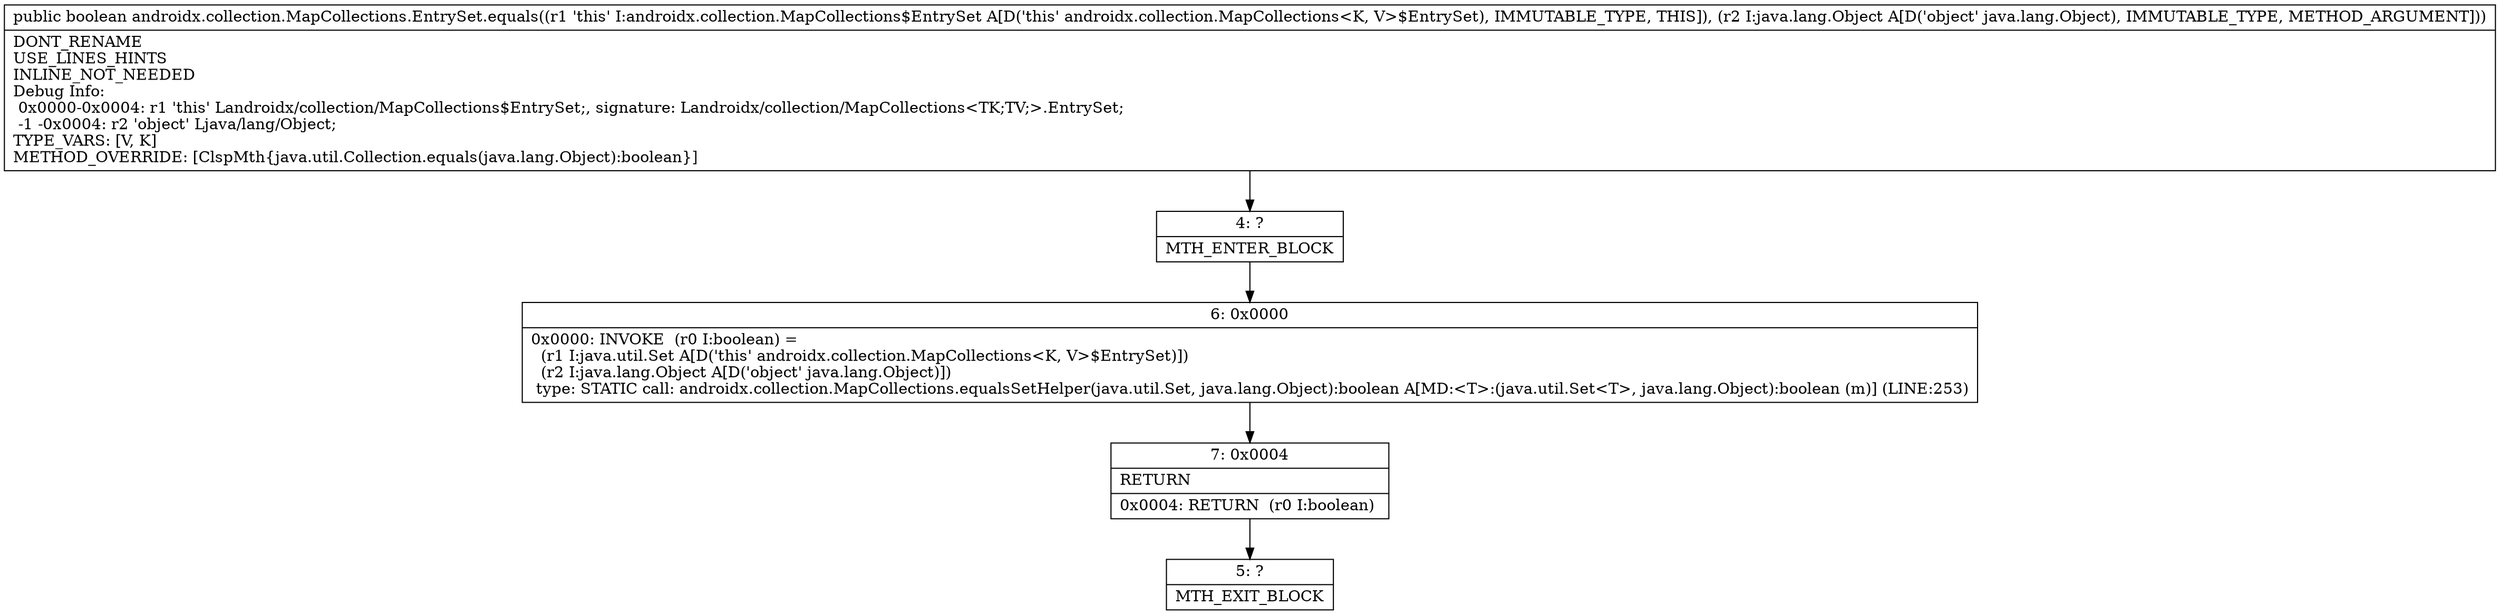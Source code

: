 digraph "CFG forandroidx.collection.MapCollections.EntrySet.equals(Ljava\/lang\/Object;)Z" {
Node_4 [shape=record,label="{4\:\ ?|MTH_ENTER_BLOCK\l}"];
Node_6 [shape=record,label="{6\:\ 0x0000|0x0000: INVOKE  (r0 I:boolean) = \l  (r1 I:java.util.Set A[D('this' androidx.collection.MapCollections\<K, V\>$EntrySet)])\l  (r2 I:java.lang.Object A[D('object' java.lang.Object)])\l type: STATIC call: androidx.collection.MapCollections.equalsSetHelper(java.util.Set, java.lang.Object):boolean A[MD:\<T\>:(java.util.Set\<T\>, java.lang.Object):boolean (m)] (LINE:253)\l}"];
Node_7 [shape=record,label="{7\:\ 0x0004|RETURN\l|0x0004: RETURN  (r0 I:boolean) \l}"];
Node_5 [shape=record,label="{5\:\ ?|MTH_EXIT_BLOCK\l}"];
MethodNode[shape=record,label="{public boolean androidx.collection.MapCollections.EntrySet.equals((r1 'this' I:androidx.collection.MapCollections$EntrySet A[D('this' androidx.collection.MapCollections\<K, V\>$EntrySet), IMMUTABLE_TYPE, THIS]), (r2 I:java.lang.Object A[D('object' java.lang.Object), IMMUTABLE_TYPE, METHOD_ARGUMENT]))  | DONT_RENAME\lUSE_LINES_HINTS\lINLINE_NOT_NEEDED\lDebug Info:\l  0x0000\-0x0004: r1 'this' Landroidx\/collection\/MapCollections$EntrySet;, signature: Landroidx\/collection\/MapCollections\<TK;TV;\>.EntrySet;\l  \-1 \-0x0004: r2 'object' Ljava\/lang\/Object;\lTYPE_VARS: [V, K]\lMETHOD_OVERRIDE: [ClspMth\{java.util.Collection.equals(java.lang.Object):boolean\}]\l}"];
MethodNode -> Node_4;Node_4 -> Node_6;
Node_6 -> Node_7;
Node_7 -> Node_5;
}

